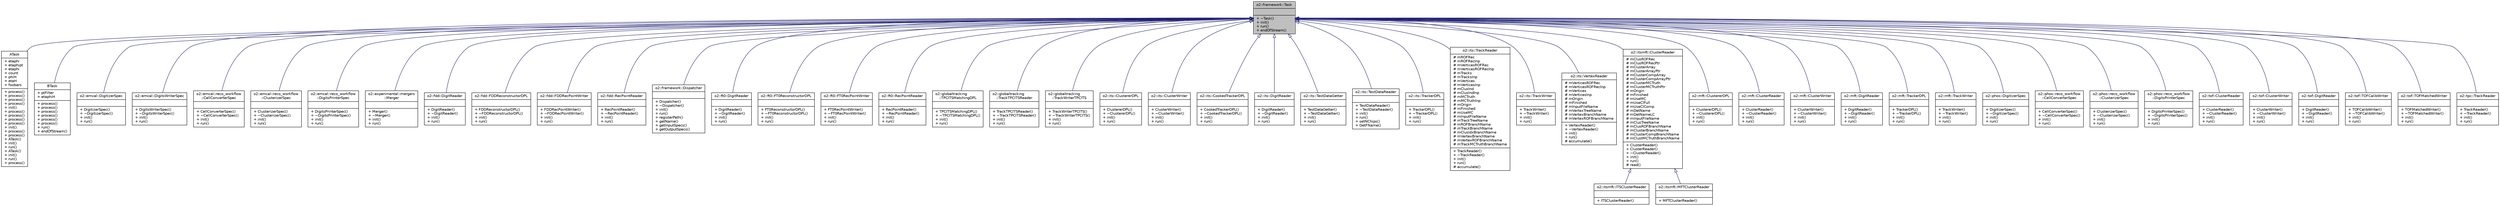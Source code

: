 digraph "o2::framework::Task"
{
 // INTERACTIVE_SVG=YES
  bgcolor="transparent";
  edge [fontname="Helvetica",fontsize="10",labelfontname="Helvetica",labelfontsize="10"];
  node [fontname="Helvetica",fontsize="10",shape=record];
  Node0 [label="{o2::framework::Task\n||+ ~Task()\l+ init()\l+ run()\l+ endOfStream()\l}",height=0.2,width=0.4,color="black", fillcolor="grey75", style="filled", fontcolor="black"];
  Node0 -> Node1 [dir="back",color="midnightblue",fontsize="10",style="solid",arrowtail="onormal",fontname="Helvetica"];
  Node1 [label="{ATask\n|+ etaphi\l+ etaphipt\l+ etaphi\l+ count\l+ phiH\l+ etaH\l+ foobars\l|+ process()\l+ process()\l+ process()\l+ process()\l+ init()\l+ process()\l+ process()\l+ process()\l+ process()\l+ init()\l+ process()\l+ process()\l+ ATask()\l+ init()\l+ run()\l+ ATask()\l+ init()\l+ run()\l+ process()\l}",height=0.2,width=0.4,color="black",URL="$d8/d0d/structATask.html"];
  Node0 -> Node2 [dir="back",color="midnightblue",fontsize="10",style="solid",arrowtail="onormal",fontname="Helvetica"];
  Node2 [label="{BTask\n|+ ptFilter\l+ etaphiH\l|+ process()\l+ process()\l+ process()\l+ process()\l+ process()\l+ process()\l+ run()\l+ endOfStream()\l}",height=0.2,width=0.4,color="black",URL="$d2/d10/structBTask.html"];
  Node0 -> Node3 [dir="back",color="midnightblue",fontsize="10",style="solid",arrowtail="onormal",fontname="Helvetica"];
  Node3 [label="{o2::emcal::DigitizerSpec\n||+ DigitizerSpec()\l+ ~DigitizerSpec()\l+ init()\l+ run()\l}",height=0.2,width=0.4,color="black",URL="$df/d27/classo2_1_1emcal_1_1DigitizerSpec.html",tooltip="Create new digitizer spec. "];
  Node0 -> Node4 [dir="back",color="midnightblue",fontsize="10",style="solid",arrowtail="onormal",fontname="Helvetica"];
  Node4 [label="{o2::emcal::DigitsWriterSpec\n||+ DigitsWriterSpec()\l+ ~DigitsWriterSpec()\l+ init()\l+ run()\l}",height=0.2,width=0.4,color="black",URL="$dc/dc7/classo2_1_1emcal_1_1DigitsWriterSpec.html",tooltip="Task for EMCAL digits writer within the data processing layer. "];
  Node0 -> Node5 [dir="back",color="midnightblue",fontsize="10",style="solid",arrowtail="onormal",fontname="Helvetica"];
  Node5 [label="{o2::emcal::reco_workflow\l::CellConverterSpec\n||+ CellConverterSpec()\l+ ~CellConverterSpec()\l+ init()\l+ run()\l}",height=0.2,width=0.4,color="black",URL="$d1/d1b/classo2_1_1emcal_1_1reco__workflow_1_1CellConverterSpec.html",tooltip="Coverter task for EMCAL digits to EMCAL cells. "];
  Node0 -> Node6 [dir="back",color="midnightblue",fontsize="10",style="solid",arrowtail="onormal",fontname="Helvetica"];
  Node6 [label="{o2::emcal::reco_workflow\l::ClusterizerSpec\n||+ ClusterizerSpec()\l+ ~ClusterizerSpec()\l+ init()\l+ run()\l}",height=0.2,width=0.4,color="black",URL="$d2/d53/classo2_1_1emcal_1_1reco__workflow_1_1ClusterizerSpec.html",tooltip="Clusterizer task for EMCAL digits. "];
  Node0 -> Node7 [dir="back",color="midnightblue",fontsize="10",style="solid",arrowtail="onormal",fontname="Helvetica"];
  Node7 [label="{o2::emcal::reco_workflow\l::DigitsPrinterSpec\n||+ DigitsPrinterSpec()\l+ ~DigitsPrinterSpec()\l+ init()\l+ run()\l}",height=0.2,width=0.4,color="black",URL="$d0/d1c/classo2_1_1emcal_1_1reco__workflow_1_1DigitsPrinterSpec.html",tooltip="Example task for EMCAL digits monitoring. "];
  Node0 -> Node8 [dir="back",color="midnightblue",fontsize="10",style="solid",arrowtail="onormal",fontname="Helvetica"];
  Node8 [label="{o2::experimental::mergers\l::Merger\n||+ Merger()\l+ ~Merger()\l+ init()\l+ run()\l}",height=0.2,width=0.4,color="black",URL="$db/daa/classo2_1_1experimental_1_1mergers_1_1Merger.html",tooltip="Merger data processor class. "];
  Node0 -> Node9 [dir="back",color="midnightblue",fontsize="10",style="solid",arrowtail="onormal",fontname="Helvetica"];
  Node9 [label="{o2::fdd::DigitReader\n||+ DigitReader()\l+ ~DigitReader()\l+ init()\l+ run()\l}",height=0.2,width=0.4,color="black",URL="$df/d93/classo2_1_1fdd_1_1DigitReader.html"];
  Node0 -> Node10 [dir="back",color="midnightblue",fontsize="10",style="solid",arrowtail="onormal",fontname="Helvetica"];
  Node10 [label="{o2::fdd::FDDReconstructorDPL\n||+ FDDReconstructorDPL()\l+ ~FDDReconstructorDPL()\l+ init()\l+ run()\l}",height=0.2,width=0.4,color="black",URL="$d5/d80/classo2_1_1fdd_1_1FDDReconstructorDPL.html"];
  Node0 -> Node11 [dir="back",color="midnightblue",fontsize="10",style="solid",arrowtail="onormal",fontname="Helvetica"];
  Node11 [label="{o2::fdd::FDDRecPointWriter\n||+ FDDRecPointWriter()\l+ ~FDDRecPointWriter()\l+ init()\l+ run()\l}",height=0.2,width=0.4,color="black",URL="$df/d6d/classo2_1_1fdd_1_1FDDRecPointWriter.html"];
  Node0 -> Node12 [dir="back",color="midnightblue",fontsize="10",style="solid",arrowtail="onormal",fontname="Helvetica"];
  Node12 [label="{o2::fdd::RecPointReader\n||+ RecPointReader()\l+ ~RecPointReader()\l+ init()\l+ run()\l}",height=0.2,width=0.4,color="black",URL="$d8/dc0/classo2_1_1fdd_1_1RecPointReader.html"];
  Node0 -> Node13 [dir="back",color="midnightblue",fontsize="10",style="solid",arrowtail="onormal",fontname="Helvetica"];
  Node13 [label="{o2::framework::Dispatcher\n||+ Dispatcher()\l+ ~Dispatcher()\l+ init()\l+ run()\l+ registerPath()\l+ getName()\l+ getInputSpecs()\l+ getOutputSpecs()\l}",height=0.2,width=0.4,color="black",URL="$d8/d30/classo2_1_1framework_1_1Dispatcher.html"];
  Node0 -> Node14 [dir="back",color="midnightblue",fontsize="10",style="solid",arrowtail="onormal",fontname="Helvetica"];
  Node14 [label="{o2::ft0::DigitReader\n||+ DigitReader()\l+ ~DigitReader()\l+ init()\l+ run()\l}",height=0.2,width=0.4,color="black",URL="$d0/dc7/classo2_1_1ft0_1_1DigitReader.html"];
  Node0 -> Node15 [dir="back",color="midnightblue",fontsize="10",style="solid",arrowtail="onormal",fontname="Helvetica"];
  Node15 [label="{o2::ft0::FT0ReconstructorDPL\n||+ FT0ReconstructorDPL()\l+ ~FT0ReconstructorDPL()\l+ init()\l+ run()\l}",height=0.2,width=0.4,color="black",URL="$d7/d4b/classo2_1_1ft0_1_1FT0ReconstructorDPL.html"];
  Node0 -> Node16 [dir="back",color="midnightblue",fontsize="10",style="solid",arrowtail="onormal",fontname="Helvetica"];
  Node16 [label="{o2::ft0::FT0RecPointWriter\n||+ FT0RecPointWriter()\l+ ~FT0RecPointWriter()\l+ init()\l+ run()\l}",height=0.2,width=0.4,color="black",URL="$d5/de8/classo2_1_1ft0_1_1FT0RecPointWriter.html"];
  Node0 -> Node17 [dir="back",color="midnightblue",fontsize="10",style="solid",arrowtail="onormal",fontname="Helvetica"];
  Node17 [label="{o2::ft0::RecPointReader\n||+ RecPointReader()\l+ ~RecPointReader()\l+ init()\l+ run()\l}",height=0.2,width=0.4,color="black",URL="$dd/dea/classo2_1_1ft0_1_1RecPointReader.html"];
  Node0 -> Node18 [dir="back",color="midnightblue",fontsize="10",style="solid",arrowtail="onormal",fontname="Helvetica"];
  Node18 [label="{o2::globaltracking\l::TPCITSMatchingDPL\n||+ TPCITSMatchingDPL()\l+ ~TPCITSMatchingDPL()\l+ init()\l+ run()\l}",height=0.2,width=0.4,color="black",URL="$da/d84/classo2_1_1globaltracking_1_1TPCITSMatchingDPL.html"];
  Node0 -> Node19 [dir="back",color="midnightblue",fontsize="10",style="solid",arrowtail="onormal",fontname="Helvetica"];
  Node19 [label="{o2::globaltracking\l::TrackTPCITSReader\n||+ TrackTPCITSReader()\l+ ~TrackTPCITSReader()\l+ init()\l+ run()\l}",height=0.2,width=0.4,color="black",URL="$d1/dd4/classo2_1_1globaltracking_1_1TrackTPCITSReader.html"];
  Node0 -> Node20 [dir="back",color="midnightblue",fontsize="10",style="solid",arrowtail="onormal",fontname="Helvetica"];
  Node20 [label="{o2::globaltracking\l::TrackWriterTPCITS\n||+ TrackWriterTPCITS()\l+ ~TrackWriterTPCITS()\l+ init()\l+ run()\l}",height=0.2,width=0.4,color="black",URL="$db/dcc/classo2_1_1globaltracking_1_1TrackWriterTPCITS.html"];
  Node0 -> Node21 [dir="back",color="midnightblue",fontsize="10",style="solid",arrowtail="onormal",fontname="Helvetica"];
  Node21 [label="{o2::its::ClustererDPL\n||+ ClustererDPL()\l+ ~ClustererDPL()\l+ init()\l+ run()\l}",height=0.2,width=0.4,color="black",URL="$d7/dd0/classo2_1_1its_1_1ClustererDPL.html"];
  Node0 -> Node22 [dir="back",color="midnightblue",fontsize="10",style="solid",arrowtail="onormal",fontname="Helvetica"];
  Node22 [label="{o2::its::ClusterWriter\n||+ ClusterWriter()\l+ ~ClusterWriter()\l+ init()\l+ run()\l}",height=0.2,width=0.4,color="black",URL="$d2/d50/classo2_1_1its_1_1ClusterWriter.html"];
  Node0 -> Node23 [dir="back",color="midnightblue",fontsize="10",style="solid",arrowtail="onormal",fontname="Helvetica"];
  Node23 [label="{o2::its::CookedTrackerDPL\n||+ CookedTrackerDPL()\l+ ~CookedTrackerDPL()\l+ init()\l+ run()\l}",height=0.2,width=0.4,color="black",URL="$d2/d11/classo2_1_1its_1_1CookedTrackerDPL.html"];
  Node0 -> Node24 [dir="back",color="midnightblue",fontsize="10",style="solid",arrowtail="onormal",fontname="Helvetica"];
  Node24 [label="{o2::its::DigitReader\n||+ DigitReader()\l+ ~DigitReader()\l+ init()\l+ run()\l}",height=0.2,width=0.4,color="black",URL="$d1/d0b/classo2_1_1its_1_1DigitReader.html"];
  Node0 -> Node25 [dir="back",color="midnightblue",fontsize="10",style="solid",arrowtail="onormal",fontname="Helvetica"];
  Node25 [label="{o2::its::TestDataGetter\n||+ TestDataGetter()\l+ ~TestDataGetter()\l+ init()\l+ run()\l}",height=0.2,width=0.4,color="black",URL="$d0/d46/classo2_1_1its_1_1TestDataGetter.html"];
  Node0 -> Node26 [dir="back",color="midnightblue",fontsize="10",style="solid",arrowtail="onormal",fontname="Helvetica"];
  Node26 [label="{o2::its::TestDataReader\n||+ TestDataReader()\l+ ~TestDataReader()\l+ init()\l+ run()\l+ setNChips()\l+ GetFName()\l}",height=0.2,width=0.4,color="black",URL="$db/d7e/classo2_1_1its_1_1TestDataReader.html"];
  Node0 -> Node27 [dir="back",color="midnightblue",fontsize="10",style="solid",arrowtail="onormal",fontname="Helvetica"];
  Node27 [label="{o2::its::TrackerDPL\n||+ TrackerDPL()\l+ ~TrackerDPL()\l+ init()\l+ run()\l}",height=0.2,width=0.4,color="black",URL="$d6/d54/classo2_1_1its_1_1TrackerDPL.html"];
  Node0 -> Node28 [dir="back",color="midnightblue",fontsize="10",style="solid",arrowtail="onormal",fontname="Helvetica"];
  Node28 [label="{o2::its::TrackReader\n|# mROFRec\l# mROFRecInp\l# mVerticesROFRec\l# mVerticesROFRecInp\l# mTracks\l# mTracksInp\l# mVertices\l# mVerticesInp\l# mClusInd\l# mClusIndInp\l# mMCTruth\l# mMCTruthInp\l# mOrigin\l# mFinished\l# mUseMC\l# mInputFileName\l# mTrackTreeName\l# mROFBranchName\l# mTrackBranchName\l# mClusIdxBranchName\l# mVertexBranchName\l# mVertexROFBranchName\l# mTrackMCTruthBranchName\l|+ TrackReader()\l+ ~TrackReader()\l+ init()\l+ run()\l# accumulate()\l}",height=0.2,width=0.4,color="black",URL="$d2/d07/classo2_1_1its_1_1TrackReader.html"];
  Node0 -> Node29 [dir="back",color="midnightblue",fontsize="10",style="solid",arrowtail="onormal",fontname="Helvetica"];
  Node29 [label="{o2::its::TrackWriter\n||+ TrackWriter()\l+ ~TrackWriter()\l+ init()\l+ run()\l}",height=0.2,width=0.4,color="black",URL="$d8/d28/classo2_1_1its_1_1TrackWriter.html"];
  Node0 -> Node30 [dir="back",color="midnightblue",fontsize="10",style="solid",arrowtail="onormal",fontname="Helvetica"];
  Node30 [label="{o2::its::VertexReader\n|# mVerticesROFRec\l# mVerticesROFRecInp\l# mVertices\l# mVerticesInp\l# mOrigin\l# mFinished\l# mInputFileName\l# mVertexTreeName\l# mVertexBranchName\l# mVertexROFBranchName\l|+ VertexReader()\l+ ~VertexReader()\l+ init()\l+ run()\l# accumulate()\l}",height=0.2,width=0.4,color="black",URL="$d6/da1/classo2_1_1its_1_1VertexReader.html"];
  Node0 -> Node31 [dir="back",color="midnightblue",fontsize="10",style="solid",arrowtail="onormal",fontname="Helvetica"];
  Node31 [label="{o2::itsmft::ClusterReader\n|# mClusROFRec\l# mClusROFRecPtr\l# mClusterArray\l# mClusterArrayPtr\l# mClusterCompArray\l# mClusterCompArrayPtr\l# mClusterMCTruth\l# mClusterMCTruthPtr\l# mOrigin\l# mFinished\l# mUseMC\l# mUseClFull\l# mUseClComp\l# mDetName\l# mDetNameLC\l# mInputFileName\l# mClusTreeName\l# mClusROFBranchName\l# mClusterBranchName\l# mClusterCompBranchName\l# mClustMCTruthBranchName\l|+ ClusterReader()\l+ ClusterReader()\l+ ~ClusterReader()\l+ init()\l+ run()\l# read()\l}",height=0.2,width=0.4,color="black",URL="$d1/dc3/classo2_1_1itsmft_1_1ClusterReader.html"];
  Node31 -> Node32 [dir="back",color="midnightblue",fontsize="10",style="solid",arrowtail="onormal",fontname="Helvetica"];
  Node32 [label="{o2::itsmft::ITSClusterReader\n||+ ITSClusterReader()\l}",height=0.2,width=0.4,color="black",URL="$d9/d77/classo2_1_1itsmft_1_1ITSClusterReader.html"];
  Node31 -> Node33 [dir="back",color="midnightblue",fontsize="10",style="solid",arrowtail="onormal",fontname="Helvetica"];
  Node33 [label="{o2::itsmft::MFTClusterReader\n||+ MFTClusterReader()\l}",height=0.2,width=0.4,color="black",URL="$d5/dce/classo2_1_1itsmft_1_1MFTClusterReader.html"];
  Node0 -> Node34 [dir="back",color="midnightblue",fontsize="10",style="solid",arrowtail="onormal",fontname="Helvetica"];
  Node34 [label="{o2::mft::ClustererDPL\n||+ ClustererDPL()\l+ ~ClustererDPL()\l+ init()\l+ run()\l}",height=0.2,width=0.4,color="black",URL="$d6/d47/classo2_1_1mft_1_1ClustererDPL.html"];
  Node0 -> Node35 [dir="back",color="midnightblue",fontsize="10",style="solid",arrowtail="onormal",fontname="Helvetica"];
  Node35 [label="{o2::mft::ClusterReader\n||+ ClusterReader()\l+ ~ClusterReader()\l+ init()\l+ run()\l}",height=0.2,width=0.4,color="black",URL="$d1/d6e/classo2_1_1mft_1_1ClusterReader.html"];
  Node0 -> Node36 [dir="back",color="midnightblue",fontsize="10",style="solid",arrowtail="onormal",fontname="Helvetica"];
  Node36 [label="{o2::mft::ClusterWriter\n||+ ClusterWriter()\l+ ~ClusterWriter()\l+ init()\l+ run()\l}",height=0.2,width=0.4,color="black",URL="$db/d55/classo2_1_1mft_1_1ClusterWriter.html"];
  Node0 -> Node37 [dir="back",color="midnightblue",fontsize="10",style="solid",arrowtail="onormal",fontname="Helvetica"];
  Node37 [label="{o2::mft::DigitReader\n||+ DigitReader()\l+ ~DigitReader()\l+ init()\l+ run()\l}",height=0.2,width=0.4,color="black",URL="$de/dae/classo2_1_1mft_1_1DigitReader.html"];
  Node0 -> Node38 [dir="back",color="midnightblue",fontsize="10",style="solid",arrowtail="onormal",fontname="Helvetica"];
  Node38 [label="{o2::mft::TrackerDPL\n||+ TrackerDPL()\l+ ~TrackerDPL()\l+ init()\l+ run()\l}",height=0.2,width=0.4,color="black",URL="$da/d42/classo2_1_1mft_1_1TrackerDPL.html"];
  Node0 -> Node39 [dir="back",color="midnightblue",fontsize="10",style="solid",arrowtail="onormal",fontname="Helvetica"];
  Node39 [label="{o2::mft::TrackWriter\n||+ TrackWriter()\l+ ~TrackWriter()\l+ init()\l+ run()\l}",height=0.2,width=0.4,color="black",URL="$d8/d41/classo2_1_1mft_1_1TrackWriter.html"];
  Node0 -> Node40 [dir="back",color="midnightblue",fontsize="10",style="solid",arrowtail="onormal",fontname="Helvetica"];
  Node40 [label="{o2::phos::DigitizerSpec\n||+ DigitizerSpec()\l+ ~DigitizerSpec()\l+ init()\l+ run()\l}",height=0.2,width=0.4,color="black",URL="$d7/de6/classo2_1_1phos_1_1DigitizerSpec.html",tooltip="Task for PHOS digitization in the data processing layer. "];
  Node0 -> Node41 [dir="back",color="midnightblue",fontsize="10",style="solid",arrowtail="onormal",fontname="Helvetica"];
  Node41 [label="{o2::phos::reco_workflow\l::CellConverterSpec\n||+ CellConverterSpec()\l+ ~CellConverterSpec()\l+ init()\l+ run()\l}",height=0.2,width=0.4,color="black",URL="$d1/d85/classo2_1_1phos_1_1reco__workflow_1_1CellConverterSpec.html",tooltip="Coverter task for PHOS digits to AOD PHOS cells. "];
  Node0 -> Node42 [dir="back",color="midnightblue",fontsize="10",style="solid",arrowtail="onormal",fontname="Helvetica"];
  Node42 [label="{o2::phos::reco_workflow\l::ClusterizerSpec\n||+ ClusterizerSpec()\l+ ~ClusterizerSpec()\l+ init()\l+ run()\l}",height=0.2,width=0.4,color="black",URL="$d4/d5f/classo2_1_1phos_1_1reco__workflow_1_1ClusterizerSpec.html",tooltip="Clusterizer task for PHOS digits. "];
  Node0 -> Node43 [dir="back",color="midnightblue",fontsize="10",style="solid",arrowtail="onormal",fontname="Helvetica"];
  Node43 [label="{o2::phos::reco_workflow\l::DigitsPrinterSpec\n||+ DigitsPrinterSpec()\l+ ~DigitsPrinterSpec()\l+ init()\l+ run()\l}",height=0.2,width=0.4,color="black",URL="$d1/d97/classo2_1_1phos_1_1reco__workflow_1_1DigitsPrinterSpec.html",tooltip="Example task for PHOS digits monitoring. "];
  Node0 -> Node44 [dir="back",color="midnightblue",fontsize="10",style="solid",arrowtail="onormal",fontname="Helvetica"];
  Node44 [label="{o2::tof::ClusterReader\n||+ ClusterReader()\l+ ~ClusterReader()\l+ init()\l+ run()\l}",height=0.2,width=0.4,color="black",URL="$d2/db5/classo2_1_1tof_1_1ClusterReader.html"];
  Node0 -> Node45 [dir="back",color="midnightblue",fontsize="10",style="solid",arrowtail="onormal",fontname="Helvetica"];
  Node45 [label="{o2::tof::ClusterWriter\n||+ ClusterWriter()\l+ ~ClusterWriter()\l+ init()\l+ run()\l}",height=0.2,width=0.4,color="black",URL="$d0/d73/classo2_1_1tof_1_1ClusterWriter.html"];
  Node0 -> Node46 [dir="back",color="midnightblue",fontsize="10",style="solid",arrowtail="onormal",fontname="Helvetica"];
  Node46 [label="{o2::tof::DigitReader\n||+ DigitReader()\l+ ~DigitReader()\l+ init()\l+ run()\l}",height=0.2,width=0.4,color="black",URL="$d9/d97/classo2_1_1tof_1_1DigitReader.html"];
  Node0 -> Node47 [dir="back",color="midnightblue",fontsize="10",style="solid",arrowtail="onormal",fontname="Helvetica"];
  Node47 [label="{o2::tof::TOFCalibWriter\n||+ TOFCalibWriter()\l+ ~TOFCalibWriter()\l+ init()\l+ run()\l}",height=0.2,width=0.4,color="black",URL="$de/dd3/classo2_1_1tof_1_1TOFCalibWriter.html"];
  Node0 -> Node48 [dir="back",color="midnightblue",fontsize="10",style="solid",arrowtail="onormal",fontname="Helvetica"];
  Node48 [label="{o2::tof::TOFMatchedWriter\n||+ TOFMatchedWriter()\l+ ~TOFMatchedWriter()\l+ init()\l+ run()\l}",height=0.2,width=0.4,color="black",URL="$d3/d1d/classo2_1_1tof_1_1TOFMatchedWriter.html"];
  Node0 -> Node49 [dir="back",color="midnightblue",fontsize="10",style="solid",arrowtail="onormal",fontname="Helvetica"];
  Node49 [label="{o2::tpc::TrackReader\n||+ TrackReader()\l+ ~TrackReader()\l+ init()\l+ run()\l}",height=0.2,width=0.4,color="black",URL="$d1/d90/classo2_1_1tpc_1_1TrackReader.html",tooltip="< DPL device to read and send the TPC tracks (+MC) info "];
}
